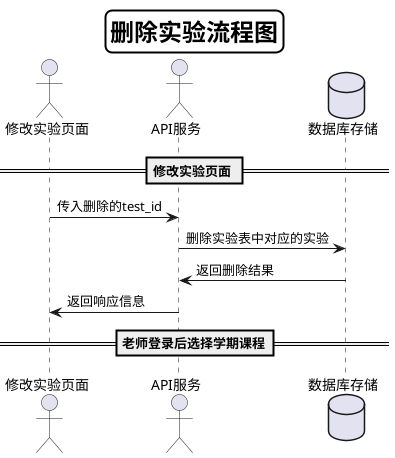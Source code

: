 @startuml
skinparam titleBorderRoundCorner 15
skinparam titleBorderThickness 2
skinparam titleBorderColor #Black
skinparam titleFontSize 24
Title 删除实验流程图


actor 修改实验页面
actor API服务
database 数据库存储

== 修改实验页面 ==
修改实验页面->API服务:传入删除的test_id
API服务->数据库存储:删除实验表中对应的实验
数据库存储->API服务:返回删除结果
API服务->修改实验页面:返回响应信息
== 老师登录后选择学期课程==

@enduml
